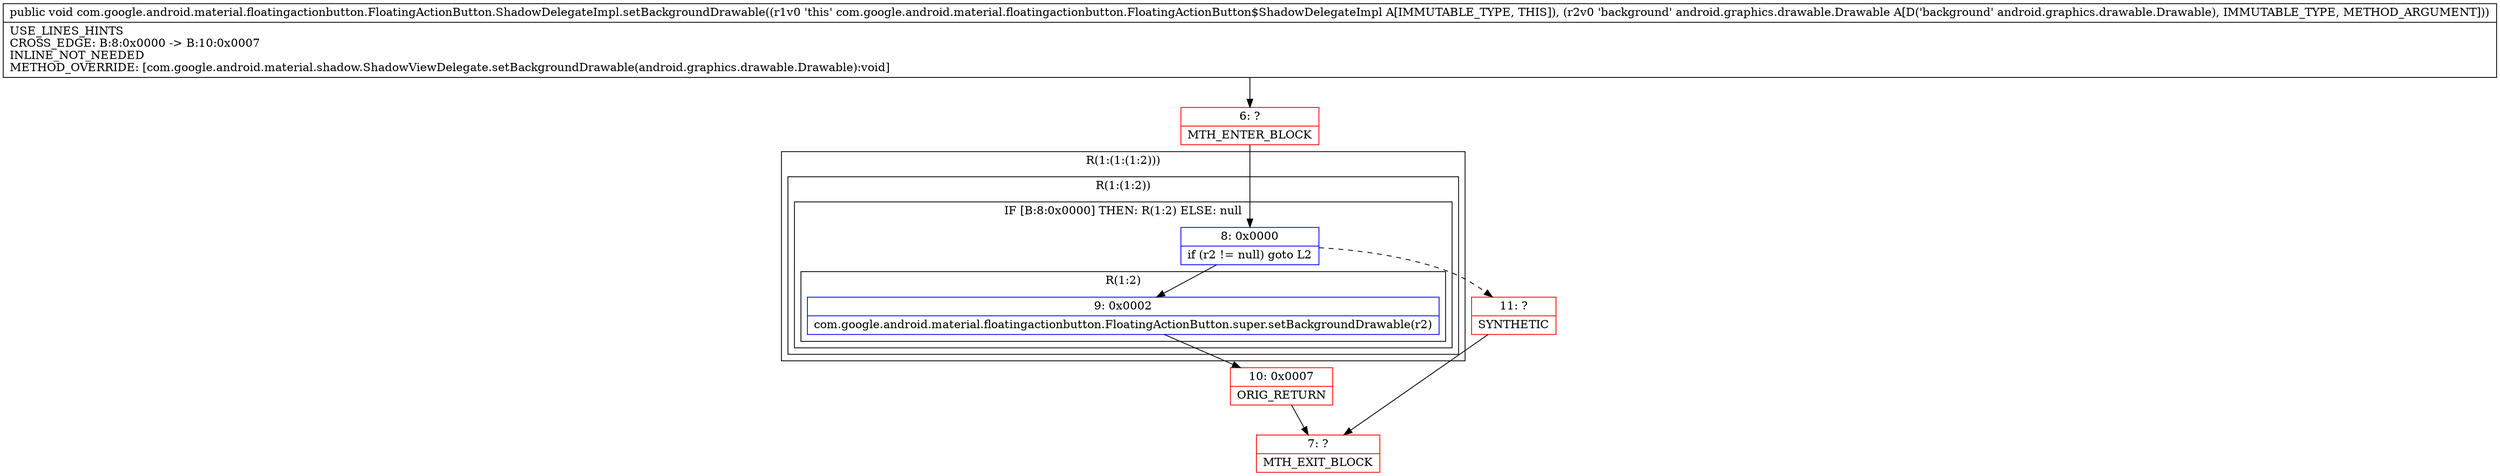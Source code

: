 digraph "CFG forcom.google.android.material.floatingactionbutton.FloatingActionButton.ShadowDelegateImpl.setBackgroundDrawable(Landroid\/graphics\/drawable\/Drawable;)V" {
subgraph cluster_Region_1572405 {
label = "R(1:(1:(1:2)))";
node [shape=record,color=blue];
subgraph cluster_Region_562888209 {
label = "R(1:(1:2))";
node [shape=record,color=blue];
subgraph cluster_IfRegion_956623591 {
label = "IF [B:8:0x0000] THEN: R(1:2) ELSE: null";
node [shape=record,color=blue];
Node_8 [shape=record,label="{8\:\ 0x0000|if (r2 != null) goto L2\l}"];
subgraph cluster_Region_281892288 {
label = "R(1:2)";
node [shape=record,color=blue];
Node_9 [shape=record,label="{9\:\ 0x0002|com.google.android.material.floatingactionbutton.FloatingActionButton.super.setBackgroundDrawable(r2)\l}"];
}
}
}
}
Node_6 [shape=record,color=red,label="{6\:\ ?|MTH_ENTER_BLOCK\l}"];
Node_10 [shape=record,color=red,label="{10\:\ 0x0007|ORIG_RETURN\l}"];
Node_7 [shape=record,color=red,label="{7\:\ ?|MTH_EXIT_BLOCK\l}"];
Node_11 [shape=record,color=red,label="{11\:\ ?|SYNTHETIC\l}"];
MethodNode[shape=record,label="{public void com.google.android.material.floatingactionbutton.FloatingActionButton.ShadowDelegateImpl.setBackgroundDrawable((r1v0 'this' com.google.android.material.floatingactionbutton.FloatingActionButton$ShadowDelegateImpl A[IMMUTABLE_TYPE, THIS]), (r2v0 'background' android.graphics.drawable.Drawable A[D('background' android.graphics.drawable.Drawable), IMMUTABLE_TYPE, METHOD_ARGUMENT]))  | USE_LINES_HINTS\lCROSS_EDGE: B:8:0x0000 \-\> B:10:0x0007\lINLINE_NOT_NEEDED\lMETHOD_OVERRIDE: [com.google.android.material.shadow.ShadowViewDelegate.setBackgroundDrawable(android.graphics.drawable.Drawable):void]\l}"];
MethodNode -> Node_6;Node_8 -> Node_9;
Node_8 -> Node_11[style=dashed];
Node_9 -> Node_10;
Node_6 -> Node_8;
Node_10 -> Node_7;
Node_11 -> Node_7;
}

